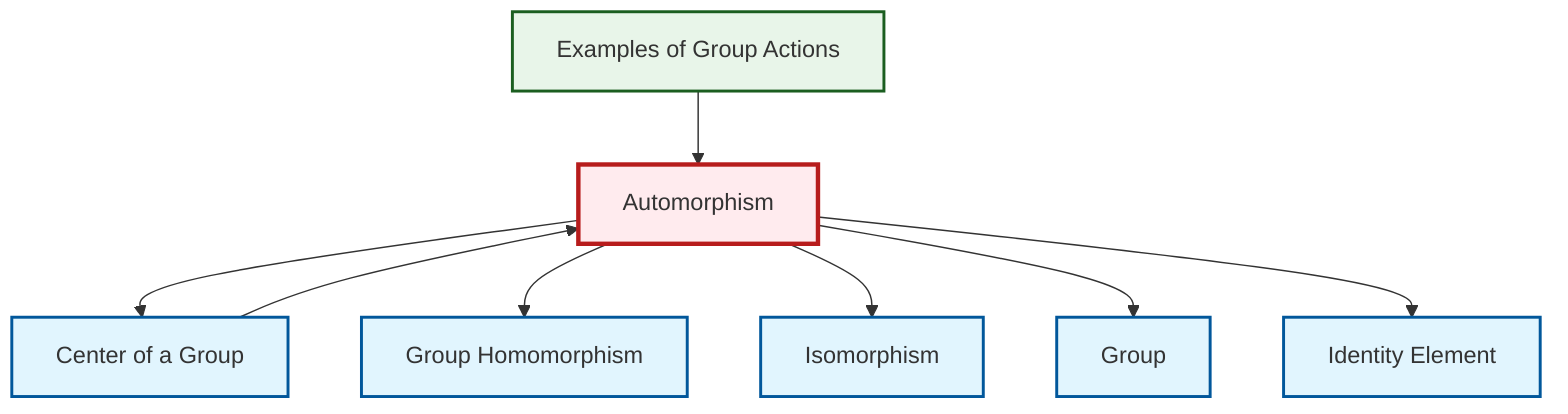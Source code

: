 graph TD
    classDef definition fill:#e1f5fe,stroke:#01579b,stroke-width:2px
    classDef theorem fill:#f3e5f5,stroke:#4a148c,stroke-width:2px
    classDef axiom fill:#fff3e0,stroke:#e65100,stroke-width:2px
    classDef example fill:#e8f5e9,stroke:#1b5e20,stroke-width:2px
    classDef current fill:#ffebee,stroke:#b71c1c,stroke-width:3px
    def-isomorphism["Isomorphism"]:::definition
    ex-group-action-examples["Examples of Group Actions"]:::example
    def-identity-element["Identity Element"]:::definition
    def-group["Group"]:::definition
    def-automorphism["Automorphism"]:::definition
    def-homomorphism["Group Homomorphism"]:::definition
    def-center-of-group["Center of a Group"]:::definition
    def-automorphism --> def-center-of-group
    ex-group-action-examples --> def-automorphism
    def-automorphism --> def-homomorphism
    def-automorphism --> def-isomorphism
    def-automorphism --> def-group
    def-automorphism --> def-identity-element
    def-center-of-group --> def-automorphism
    class def-automorphism current